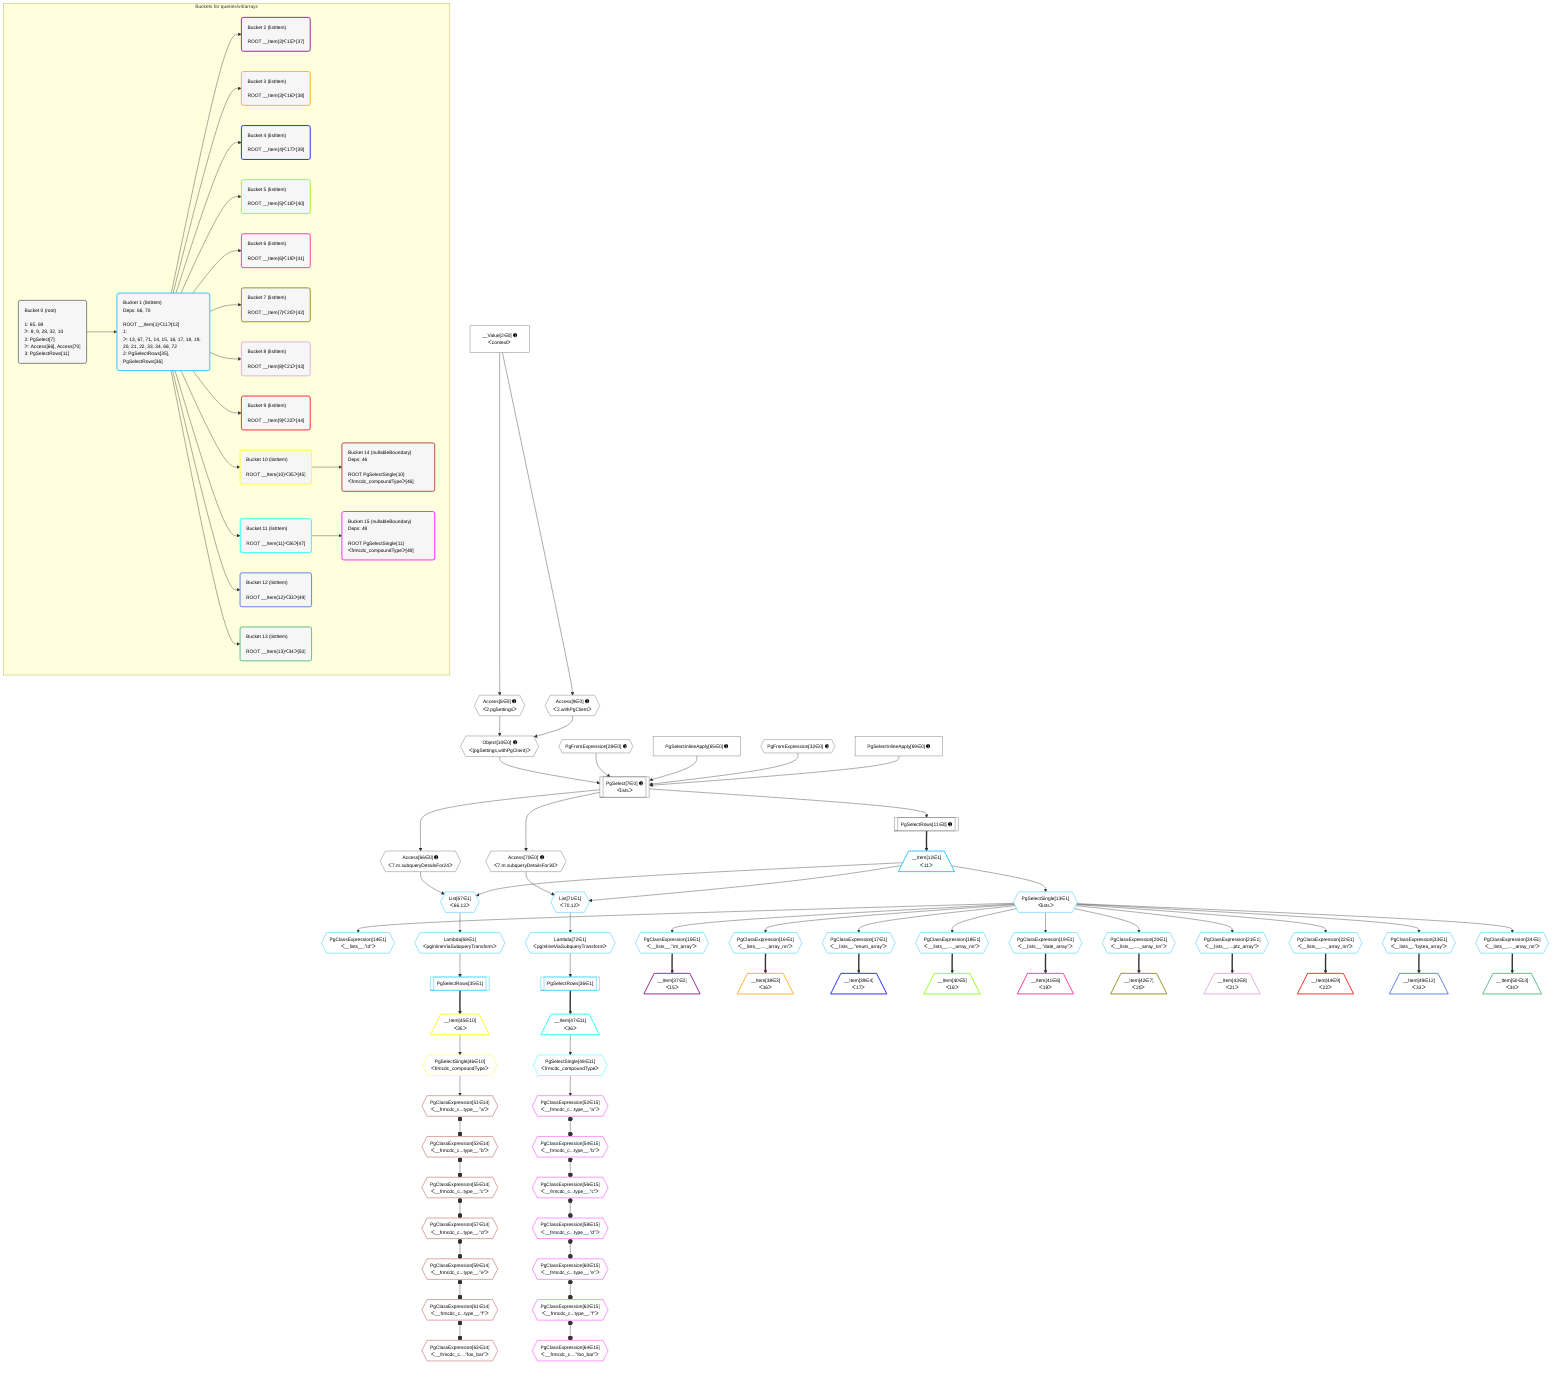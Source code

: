 %%{init: {'themeVariables': { 'fontSize': '12px'}}}%%
graph TD
    classDef path fill:#eee,stroke:#000,color:#000
    classDef plan fill:#fff,stroke-width:1px,color:#000
    classDef itemplan fill:#fff,stroke-width:2px,color:#000
    classDef unbatchedplan fill:#dff,stroke-width:1px,color:#000
    classDef sideeffectplan fill:#fcc,stroke-width:2px,color:#000
    classDef bucket fill:#f6f6f6,color:#000,stroke-width:2px,text-align:left

    subgraph "Buckets for queries/v4/arrays"
    Bucket0("Bucket 0 (root)<br /><br />1: 65, 69<br />ᐳ: 8, 9, 28, 32, 10<br />2: PgSelect[7]<br />ᐳ: Access[66], Access[70]<br />3: PgSelectRows[11]"):::bucket
    Bucket1("Bucket 1 (listItem)<br />Deps: 66, 70<br /><br />ROOT __Item{1}ᐸ11ᐳ[12]<br />1: <br />ᐳ: 13, 67, 71, 14, 15, 16, 17, 18, 19, 20, 21, 22, 33, 34, 68, 72<br />2: PgSelectRows[35], PgSelectRows[36]"):::bucket
    Bucket2("Bucket 2 (listItem)<br /><br />ROOT __Item{2}ᐸ15ᐳ[37]"):::bucket
    Bucket3("Bucket 3 (listItem)<br /><br />ROOT __Item{3}ᐸ16ᐳ[38]"):::bucket
    Bucket4("Bucket 4 (listItem)<br /><br />ROOT __Item{4}ᐸ17ᐳ[39]"):::bucket
    Bucket5("Bucket 5 (listItem)<br /><br />ROOT __Item{5}ᐸ18ᐳ[40]"):::bucket
    Bucket6("Bucket 6 (listItem)<br /><br />ROOT __Item{6}ᐸ19ᐳ[41]"):::bucket
    Bucket7("Bucket 7 (listItem)<br /><br />ROOT __Item{7}ᐸ20ᐳ[42]"):::bucket
    Bucket8("Bucket 8 (listItem)<br /><br />ROOT __Item{8}ᐸ21ᐳ[43]"):::bucket
    Bucket9("Bucket 9 (listItem)<br /><br />ROOT __Item{9}ᐸ22ᐳ[44]"):::bucket
    Bucket10("Bucket 10 (listItem)<br /><br />ROOT __Item{10}ᐸ35ᐳ[45]"):::bucket
    Bucket11("Bucket 11 (listItem)<br /><br />ROOT __Item{11}ᐸ36ᐳ[47]"):::bucket
    Bucket12("Bucket 12 (listItem)<br /><br />ROOT __Item{12}ᐸ33ᐳ[49]"):::bucket
    Bucket13("Bucket 13 (listItem)<br /><br />ROOT __Item{13}ᐸ34ᐳ[50]"):::bucket
    Bucket14("Bucket 14 (nullableBoundary)<br />Deps: 46<br /><br />ROOT PgSelectSingle{10}ᐸfrmcdc_compoundTypeᐳ[46]"):::bucket
    Bucket15("Bucket 15 (nullableBoundary)<br />Deps: 48<br /><br />ROOT PgSelectSingle{11}ᐸfrmcdc_compoundTypeᐳ[48]"):::bucket
    end
    Bucket0 --> Bucket1
    Bucket1 --> Bucket2 & Bucket3 & Bucket4 & Bucket5 & Bucket6 & Bucket7 & Bucket8 & Bucket9 & Bucket10 & Bucket11 & Bucket12 & Bucket13
    Bucket10 --> Bucket14
    Bucket11 --> Bucket15

    %% plan dependencies
    PgSelect7[["PgSelect[7∈0] ➊<br />ᐸlistsᐳ"]]:::plan
    Object10{{"Object[10∈0] ➊<br />ᐸ{pgSettings,withPgClient}ᐳ"}}:::plan
    PgFromExpression28{{"PgFromExpression[28∈0] ➊"}}:::plan
    PgSelectInlineApply65["PgSelectInlineApply[65∈0] ➊"]:::plan
    PgFromExpression32{{"PgFromExpression[32∈0] ➊"}}:::plan
    PgSelectInlineApply69["PgSelectInlineApply[69∈0] ➊"]:::plan
    Object10 & PgFromExpression28 & PgSelectInlineApply65 & PgFromExpression32 & PgSelectInlineApply69 --> PgSelect7
    Access8{{"Access[8∈0] ➊<br />ᐸ2.pgSettingsᐳ"}}:::plan
    Access9{{"Access[9∈0] ➊<br />ᐸ2.withPgClientᐳ"}}:::plan
    Access8 & Access9 --> Object10
    __Value2["__Value[2∈0] ➊<br />ᐸcontextᐳ"]:::plan
    __Value2 --> Access8
    __Value2 --> Access9
    PgSelectRows11[["PgSelectRows[11∈0] ➊"]]:::plan
    PgSelect7 --> PgSelectRows11
    Access66{{"Access[66∈0] ➊<br />ᐸ7.m.subqueryDetailsFor24ᐳ"}}:::plan
    PgSelect7 --> Access66
    Access70{{"Access[70∈0] ➊<br />ᐸ7.m.subqueryDetailsFor30ᐳ"}}:::plan
    PgSelect7 --> Access70
    List67{{"List[67∈1]<br />ᐸ66,12ᐳ"}}:::plan
    __Item12[/"__Item[12∈1]<br />ᐸ11ᐳ"\]:::itemplan
    Access66 & __Item12 --> List67
    List71{{"List[71∈1]<br />ᐸ70,12ᐳ"}}:::plan
    Access70 & __Item12 --> List71
    PgSelectRows11 ==> __Item12
    PgSelectSingle13{{"PgSelectSingle[13∈1]<br />ᐸlistsᐳ"}}:::plan
    __Item12 --> PgSelectSingle13
    PgClassExpression14{{"PgClassExpression[14∈1]<br />ᐸ__lists__.”id”ᐳ"}}:::plan
    PgSelectSingle13 --> PgClassExpression14
    PgClassExpression15{{"PgClassExpression[15∈1]<br />ᐸ__lists__.”int_array”ᐳ"}}:::plan
    PgSelectSingle13 --> PgClassExpression15
    PgClassExpression16{{"PgClassExpression[16∈1]<br />ᐸ__lists__...._array_nn”ᐳ"}}:::plan
    PgSelectSingle13 --> PgClassExpression16
    PgClassExpression17{{"PgClassExpression[17∈1]<br />ᐸ__lists__.”enum_array”ᐳ"}}:::plan
    PgSelectSingle13 --> PgClassExpression17
    PgClassExpression18{{"PgClassExpression[18∈1]<br />ᐸ__lists__...._array_nn”ᐳ"}}:::plan
    PgSelectSingle13 --> PgClassExpression18
    PgClassExpression19{{"PgClassExpression[19∈1]<br />ᐸ__lists__.”date_array”ᐳ"}}:::plan
    PgSelectSingle13 --> PgClassExpression19
    PgClassExpression20{{"PgClassExpression[20∈1]<br />ᐸ__lists__...._array_nn”ᐳ"}}:::plan
    PgSelectSingle13 --> PgClassExpression20
    PgClassExpression21{{"PgClassExpression[21∈1]<br />ᐸ__lists__....ptz_array”ᐳ"}}:::plan
    PgSelectSingle13 --> PgClassExpression21
    PgClassExpression22{{"PgClassExpression[22∈1]<br />ᐸ__lists__...._array_nn”ᐳ"}}:::plan
    PgSelectSingle13 --> PgClassExpression22
    PgClassExpression33{{"PgClassExpression[33∈1]<br />ᐸ__lists__.”bytea_array”ᐳ"}}:::plan
    PgSelectSingle13 --> PgClassExpression33
    PgClassExpression34{{"PgClassExpression[34∈1]<br />ᐸ__lists__...._array_nn”ᐳ"}}:::plan
    PgSelectSingle13 --> PgClassExpression34
    PgSelectRows35[["PgSelectRows[35∈1]"]]:::plan
    Lambda68{{"Lambda[68∈1]<br />ᐸpgInlineViaSubqueryTransformᐳ"}}:::plan
    Lambda68 --> PgSelectRows35
    PgSelectRows36[["PgSelectRows[36∈1]"]]:::plan
    Lambda72{{"Lambda[72∈1]<br />ᐸpgInlineViaSubqueryTransformᐳ"}}:::plan
    Lambda72 --> PgSelectRows36
    List67 --> Lambda68
    List71 --> Lambda72
    __Item37[/"__Item[37∈2]<br />ᐸ15ᐳ"\]:::itemplan
    PgClassExpression15 ==> __Item37
    __Item38[/"__Item[38∈3]<br />ᐸ16ᐳ"\]:::itemplan
    PgClassExpression16 ==> __Item38
    __Item39[/"__Item[39∈4]<br />ᐸ17ᐳ"\]:::itemplan
    PgClassExpression17 ==> __Item39
    __Item40[/"__Item[40∈5]<br />ᐸ18ᐳ"\]:::itemplan
    PgClassExpression18 ==> __Item40
    __Item41[/"__Item[41∈6]<br />ᐸ19ᐳ"\]:::itemplan
    PgClassExpression19 ==> __Item41
    __Item42[/"__Item[42∈7]<br />ᐸ20ᐳ"\]:::itemplan
    PgClassExpression20 ==> __Item42
    __Item43[/"__Item[43∈8]<br />ᐸ21ᐳ"\]:::itemplan
    PgClassExpression21 ==> __Item43
    __Item44[/"__Item[44∈9]<br />ᐸ22ᐳ"\]:::itemplan
    PgClassExpression22 ==> __Item44
    __Item45[/"__Item[45∈10]<br />ᐸ35ᐳ"\]:::itemplan
    PgSelectRows35 ==> __Item45
    PgSelectSingle46{{"PgSelectSingle[46∈10]<br />ᐸfrmcdc_compoundTypeᐳ"}}:::plan
    __Item45 --> PgSelectSingle46
    __Item47[/"__Item[47∈11]<br />ᐸ36ᐳ"\]:::itemplan
    PgSelectRows36 ==> __Item47
    PgSelectSingle48{{"PgSelectSingle[48∈11]<br />ᐸfrmcdc_compoundTypeᐳ"}}:::plan
    __Item47 --> PgSelectSingle48
    __Item49[/"__Item[49∈12]<br />ᐸ33ᐳ"\]:::itemplan
    PgClassExpression33 ==> __Item49
    __Item50[/"__Item[50∈13]<br />ᐸ34ᐳ"\]:::itemplan
    PgClassExpression34 ==> __Item50
    PgClassExpression51{{"PgClassExpression[51∈14]<br />ᐸ__frmcdc_c...type__.”a”ᐳ"}}:::plan
    PgSelectSingle46 --> PgClassExpression51
    PgClassExpression53{{"PgClassExpression[53∈14]<br />ᐸ__frmcdc_c...type__.”b”ᐳ"}}:::plan
    PgClassExpression51 o--o PgClassExpression53
    PgClassExpression55{{"PgClassExpression[55∈14]<br />ᐸ__frmcdc_c...type__.”c”ᐳ"}}:::plan
    PgClassExpression53 o--o PgClassExpression55
    PgClassExpression57{{"PgClassExpression[57∈14]<br />ᐸ__frmcdc_c...type__.”d”ᐳ"}}:::plan
    PgClassExpression55 o--o PgClassExpression57
    PgClassExpression59{{"PgClassExpression[59∈14]<br />ᐸ__frmcdc_c...type__.”e”ᐳ"}}:::plan
    PgClassExpression57 o--o PgClassExpression59
    PgClassExpression61{{"PgClassExpression[61∈14]<br />ᐸ__frmcdc_c...type__.”f”ᐳ"}}:::plan
    PgClassExpression59 o--o PgClassExpression61
    PgClassExpression63{{"PgClassExpression[63∈14]<br />ᐸ__frmcdc_c....”foo_bar”ᐳ"}}:::plan
    PgClassExpression61 o--o PgClassExpression63
    PgClassExpression52{{"PgClassExpression[52∈15]<br />ᐸ__frmcdc_c...type__.”a”ᐳ"}}:::plan
    PgSelectSingle48 --> PgClassExpression52
    PgClassExpression54{{"PgClassExpression[54∈15]<br />ᐸ__frmcdc_c...type__.”b”ᐳ"}}:::plan
    PgClassExpression52 o--o PgClassExpression54
    PgClassExpression56{{"PgClassExpression[56∈15]<br />ᐸ__frmcdc_c...type__.”c”ᐳ"}}:::plan
    PgClassExpression54 o--o PgClassExpression56
    PgClassExpression58{{"PgClassExpression[58∈15]<br />ᐸ__frmcdc_c...type__.”d”ᐳ"}}:::plan
    PgClassExpression56 o--o PgClassExpression58
    PgClassExpression60{{"PgClassExpression[60∈15]<br />ᐸ__frmcdc_c...type__.”e”ᐳ"}}:::plan
    PgClassExpression58 o--o PgClassExpression60
    PgClassExpression62{{"PgClassExpression[62∈15]<br />ᐸ__frmcdc_c...type__.”f”ᐳ"}}:::plan
    PgClassExpression60 o--o PgClassExpression62
    PgClassExpression64{{"PgClassExpression[64∈15]<br />ᐸ__frmcdc_c....”foo_bar”ᐳ"}}:::plan
    PgClassExpression62 o--o PgClassExpression64

    %% define steps
    classDef bucket0 stroke:#696969
    class Bucket0,__Value2,PgSelect7,Access8,Access9,Object10,PgSelectRows11,PgFromExpression28,PgFromExpression32,PgSelectInlineApply65,Access66,PgSelectInlineApply69,Access70 bucket0
    classDef bucket1 stroke:#00bfff
    class Bucket1,__Item12,PgSelectSingle13,PgClassExpression14,PgClassExpression15,PgClassExpression16,PgClassExpression17,PgClassExpression18,PgClassExpression19,PgClassExpression20,PgClassExpression21,PgClassExpression22,PgClassExpression33,PgClassExpression34,PgSelectRows35,PgSelectRows36,List67,Lambda68,List71,Lambda72 bucket1
    classDef bucket2 stroke:#7f007f
    class Bucket2,__Item37 bucket2
    classDef bucket3 stroke:#ffa500
    class Bucket3,__Item38 bucket3
    classDef bucket4 stroke:#0000ff
    class Bucket4,__Item39 bucket4
    classDef bucket5 stroke:#7fff00
    class Bucket5,__Item40 bucket5
    classDef bucket6 stroke:#ff1493
    class Bucket6,__Item41 bucket6
    classDef bucket7 stroke:#808000
    class Bucket7,__Item42 bucket7
    classDef bucket8 stroke:#dda0dd
    class Bucket8,__Item43 bucket8
    classDef bucket9 stroke:#ff0000
    class Bucket9,__Item44 bucket9
    classDef bucket10 stroke:#ffff00
    class Bucket10,__Item45,PgSelectSingle46 bucket10
    classDef bucket11 stroke:#00ffff
    class Bucket11,__Item47,PgSelectSingle48 bucket11
    classDef bucket12 stroke:#4169e1
    class Bucket12,__Item49 bucket12
    classDef bucket13 stroke:#3cb371
    class Bucket13,__Item50 bucket13
    classDef bucket14 stroke:#a52a2a
    class Bucket14,PgClassExpression51,PgClassExpression53,PgClassExpression55,PgClassExpression57,PgClassExpression59,PgClassExpression61,PgClassExpression63 bucket14
    classDef bucket15 stroke:#ff00ff
    class Bucket15,PgClassExpression52,PgClassExpression54,PgClassExpression56,PgClassExpression58,PgClassExpression60,PgClassExpression62,PgClassExpression64 bucket15